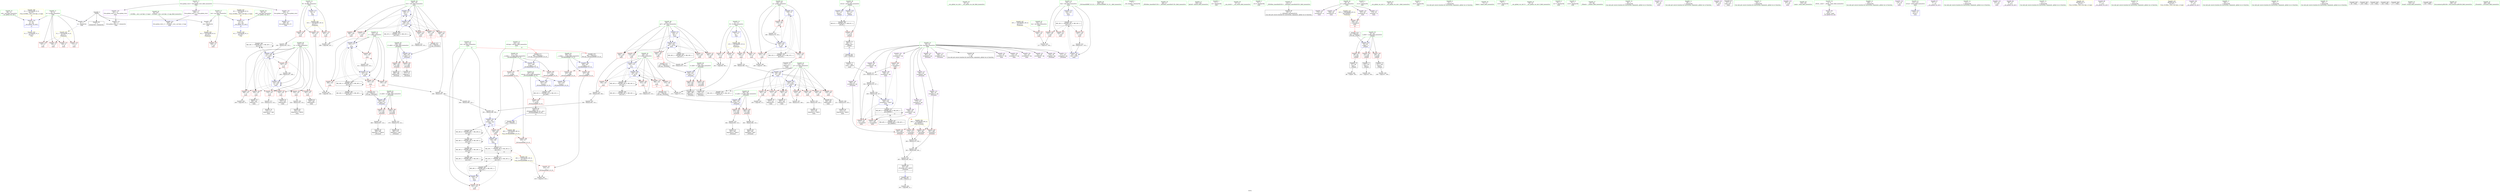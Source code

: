 digraph "SVFG" {
	label="SVFG";

	Node0x5586925c0cb0 [shape=record,color=grey,label="{NodeID: 0\nNullPtr}"];
	Node0x5586925c0cb0 -> Node0x5586925dae10[style=solid];
	Node0x5586925c0cb0 -> Node0x5586925dd4d0[style=solid];
	Node0x5586925c0cb0 -> Node0x5586925dd5d0[style=solid];
	Node0x5586925c0cb0 -> Node0x5586925ddad0[style=solid];
	Node0x5586925fd980 [shape=record,color=black,label="{NodeID: 360\nMR_26V_2 = PHI(MR_26V_3, MR_26V_1, )\npts\{133 \}\n}"];
	Node0x5586925fd980 -> Node0x5586925de3f0[style=dashed];
	Node0x5586925fd980 -> Node0x5586925fd980[style=dashed];
	Node0x5586925dc8a0 [shape=record,color=red,label="{NodeID: 194\n384\<--360\n\<--x2.addr\n_Z3sumiiii\n}"];
	Node0x5586925dc8a0 -> Node0x5586925ec700[style=solid];
	Node0x5586925d9a60 [shape=record,color=purple,label="{NodeID: 111\n377\<--26\narrayidx4\<--dp\n_Z3sumiiii\n}"];
	Node0x5586925d7c40 [shape=record,color=green,label="{NodeID: 28\n42\<--43\n__cxx_global_var_init\<--__cxx_global_var_init_field_insensitive\n}"];
	Node0x558692621840 [shape=record,color=black,label="{NodeID: 471\n406 = PHI(144, )\n1st arg _ZSt3maxIiERKT_S2_S2_ }"];
	Node0x558692621840 -> Node0x5586925e73e0[style=solid];
	Node0x5586925e3ff0 [shape=record,color=yellow,style=double,label="{NodeID: 388\n38V_1 = ENCHI(MR_38V_0)\npts\{145 \}\nFun[_ZSt3maxIiERKT_S2_S2_]}"];
	Node0x5586925e3ff0 -> Node0x5586925dd400[style=dashed];
	Node0x5586925ea600 [shape=record,color=grey,label="{NodeID: 305\n299 = Binary(297, 298, )\n}"];
	Node0x5586925ea600 -> Node0x5586925ece80[style=solid];
	Node0x5586925de0b0 [shape=record,color=blue,label="{NodeID: 222\n126\<--153\nttes\<--\nmain\n}"];
	Node0x5586925de0b0 -> Node0x5586925fca80[style=dashed];
	Node0x5586925dfaa0 [shape=record,color=red,label="{NodeID: 139\n267\<--24\n\<--M\nmain\n}"];
	Node0x5586925dfaa0 -> Node0x5586925ed300[style=solid];
	Node0x5586925da560 [shape=record,color=green,label="{NodeID: 56\n304\<--305\n_ZSt3maxIiERKT_S2_S2_\<--_ZSt3maxIiERKT_S2_S2__field_insensitive\n}"];
	Node0x5586925ed000 [shape=record,color=grey,label="{NodeID: 333\n296 = Binary(295, 153, )\n}"];
	Node0x5586925ed000 -> Node0x5586925ecd00[style=solid];
	Node0x5586925e1160 [shape=record,color=red,label="{NodeID: 167\n260\<--136\n\<--q47\nmain\n}"];
	Node0x5586925e1160 -> Node0x5586925edc00[style=solid];
	Node0x5586925dbd40 [shape=record,color=black,label="{NodeID: 84\n240\<--239\nidxprom38\<--\nmain\n}"];
	Node0x5586925c3260 [shape=record,color=green,label="{NodeID: 1\n7\<--1\n__dso_handle\<--dummyObj\nGlob }"];
	Node0x5586925fe690 [shape=record,color=black,label="{NodeID: 361\nMR_28V_2 = PHI(MR_28V_4, MR_28V_1, )\npts\{135 \}\n}"];
	Node0x5586925fe690 -> Node0x5586925e6610[style=dashed];
	Node0x5586925dc970 [shape=record,color=red,label="{NodeID: 195\n393\<--360\n\<--x2.addr\n_Z3sumiiii\n}"];
	Node0x5586925dc970 -> Node0x5586925ebb00[style=solid];
	Node0x5586925d9b30 [shape=record,color=purple,label="{NodeID: 112\n381\<--26\narrayidx6\<--dp\n_Z3sumiiii\n}"];
	Node0x5586925d9b30 -> Node0x5586925dccb0[style=solid];
	Node0x5586925d7d40 [shape=record,color=green,label="{NodeID: 29\n46\<--47\n_ZNSt8ios_base4InitC1Ev\<--_ZNSt8ios_base4InitC1Ev_field_insensitive\n}"];
	Node0x558692621980 [shape=record,color=black,label="{NodeID: 472\n352 = PHI(284, )\n0th arg _Z3sumiiii }"];
	Node0x558692621980 -> Node0x5586925e6fd0[style=solid];
	Node0x5586925ea780 [shape=record,color=grey,label="{NodeID: 306\n221 = Binary(220, 153, )\n}"];
	Node0x5586925ea780 -> Node0x5586925dba00[style=solid];
	Node0x5586925de180 [shape=record,color=blue,label="{NodeID: 223\n128\<--22\nq\<--\nmain\n}"];
	Node0x5586925de180 -> Node0x5586925e02c0[style=dashed];
	Node0x5586925de180 -> Node0x5586925e0390[style=dashed];
	Node0x5586925de180 -> Node0x5586925e0460[style=dashed];
	Node0x5586925de180 -> Node0x5586925de250[style=dashed];
	Node0x5586925de180 -> Node0x5586925fcf80[style=dashed];
	Node0x5586925dfb70 [shape=record,color=red,label="{NodeID: 140\n281\<--24\n\<--M\nmain\n}"];
	Node0x5586925dfb70 -> Node0x5586925ee200[style=solid];
	Node0x5586925da660 [shape=record,color=green,label="{NodeID: 57\n334\<--335\nfprintf\<--fprintf_field_insensitive\n}"];
	Node0x5586925ed180 [shape=record,color=grey,label="{NodeID: 334\n200 = cmp(199, 22, )\n}"];
	Node0x5586925e1230 [shape=record,color=red,label="{NodeID: 168\n270\<--136\n\<--q47\nmain\n}"];
	Node0x5586925e1230 -> Node0x5586925e6880[style=solid];
	Node0x5586925dbe10 [shape=record,color=black,label="{NodeID: 85\n243\<--242\nidxprom40\<--\nmain\n}"];
	Node0x5586925d5ce0 [shape=record,color=green,label="{NodeID: 2\n11\<--1\n.str\<--dummyObj\nGlob }"];
	Node0x5586925fe780 [shape=record,color=black,label="{NodeID: 362\nMR_30V_2 = PHI(MR_30V_4, MR_30V_1, )\npts\{137 \}\n}"];
	Node0x5586925fe780 -> Node0x5586925e66e0[style=dashed];
	Node0x5586925dca40 [shape=record,color=red,label="{NodeID: 196\n378\<--362\n\<--y2.addr\n_Z3sumiiii\n}"];
	Node0x5586925dca40 -> Node0x5586925ec400[style=solid];
	Node0x5586925d9c00 [shape=record,color=purple,label="{NodeID: 113\n387\<--26\narrayidx9\<--dp\n_Z3sumiiii\n}"];
	Node0x5586925d7e40 [shape=record,color=green,label="{NodeID: 30\n52\<--53\n__cxa_atexit\<--__cxa_atexit_field_insensitive\n}"];
	Node0x558692621ac0 [shape=record,color=black,label="{NodeID: 473\n353 = PHI(285, )\n1st arg _Z3sumiiii }"];
	Node0x558692621ac0 -> Node0x5586925e70a0[style=solid];
	Node0x5586925ea900 [shape=record,color=grey,label="{NodeID: 307\n254 = Binary(253, 249, )\n}"];
	Node0x5586925ea900 -> Node0x5586925de660[style=solid];
	Node0x5586925de250 [shape=record,color=blue,label="{NodeID: 224\n128\<--180\nq\<--inc\nmain\n}"];
	Node0x5586925de250 -> Node0x5586925e02c0[style=dashed];
	Node0x5586925de250 -> Node0x5586925e0390[style=dashed];
	Node0x5586925de250 -> Node0x5586925e0460[style=dashed];
	Node0x5586925de250 -> Node0x5586925de250[style=dashed];
	Node0x5586925de250 -> Node0x5586925fcf80[style=dashed];
	Node0x5586925dfc40 [shape=record,color=red,label="{NodeID: 141\n117\<--91\n\<--retval\n_Z3badc\n}"];
	Node0x5586925dfc40 -> Node0x5586925db450[style=solid];
	Node0x5586925da760 [shape=record,color=green,label="{NodeID: 58\n356\<--357\nx1.addr\<--x1.addr_field_insensitive\n_Z3sumiiii\n}"];
	Node0x5586925da760 -> Node0x5586925e2410[style=solid];
	Node0x5586925da760 -> Node0x5586925e24e0[style=solid];
	Node0x5586925da760 -> Node0x5586925e6fd0[style=solid];
	Node0x5586925ed300 [shape=record,color=grey,label="{NodeID: 335\n268 = cmp(266, 267, )\n}"];
	Node0x5586925e1300 [shape=record,color=red,label="{NodeID: 169\n284\<--136\n\<--q47\nmain\n|{<s0>11}}"];
	Node0x5586925e1300:s0 -> Node0x558692621980[style=solid,color=red];
	Node0x5586925dbee0 [shape=record,color=black,label="{NodeID: 86\n369\<--368\nidxprom\<--\n_Z3sumiiii\n}"];
	Node0x5586925d5da0 [shape=record,color=green,label="{NodeID: 3\n13\<--1\n.str.2\<--dummyObj\nGlob }"];
	Node0x5586925fec80 [shape=record,color=black,label="{NodeID: 363\nMR_32V_2 = PHI(MR_32V_3, MR_32V_1, )\npts\{139 \}\n}"];
	Node0x5586925fec80 -> Node0x5586925e67b0[style=dashed];
	Node0x5586925fec80 -> Node0x5586925fec80[style=dashed];
	Node0x5586925dcb10 [shape=record,color=red,label="{NodeID: 197\n397\<--362\n\<--y2.addr\n_Z3sumiiii\n}"];
	Node0x5586925dcb10 -> Node0x5586925ebe00[style=solid];
	Node0x5586925d9cd0 [shape=record,color=purple,label="{NodeID: 114\n390\<--26\narrayidx11\<--dp\n_Z3sumiiii\n}"];
	Node0x5586925d9cd0 -> Node0x5586925dcd80[style=solid];
	Node0x5586925d7f40 [shape=record,color=green,label="{NodeID: 31\n51\<--57\n_ZNSt8ios_base4InitD1Ev\<--_ZNSt8ios_base4InitD1Ev_field_insensitive\n}"];
	Node0x5586925d7f40 -> Node0x5586925db0e0[style=solid];
	Node0x558692621c00 [shape=record,color=black,label="{NodeID: 474\n354 = PHI(286, )\n2nd arg _Z3sumiiii }"];
	Node0x558692621c00 -> Node0x5586925e7170[style=solid];
	Node0x5586925eaa80 [shape=record,color=grey,label="{NodeID: 308\n326 = Binary(325, 153, )\n}"];
	Node0x5586925eaa80 -> Node0x5586925e6e30[style=solid];
	Node0x5586925de320 [shape=record,color=blue,label="{NodeID: 225\n130\<--189\nq7\<--sub\nmain\n}"];
	Node0x5586925de320 -> Node0x5586925e0530[style=dashed];
	Node0x5586925de320 -> Node0x5586925e0600[style=dashed];
	Node0x5586925de320 -> Node0x5586925e06d0[style=dashed];
	Node0x5586925de320 -> Node0x5586925e07a0[style=dashed];
	Node0x5586925de320 -> Node0x5586925e0870[style=dashed];
	Node0x5586925de320 -> Node0x5586925e0940[style=dashed];
	Node0x5586925de320 -> Node0x5586925e0a10[style=dashed];
	Node0x5586925de320 -> Node0x5586925de660[style=dashed];
	Node0x5586925de320 -> Node0x5586925fd480[style=dashed];
	Node0x5586925dfd10 [shape=record,color=red,label="{NodeID: 142\n96\<--93\n\<--x.addr\n_Z3badc\n}"];
	Node0x5586925dfd10 -> Node0x5586925db1e0[style=solid];
	Node0x5586925da830 [shape=record,color=green,label="{NodeID: 59\n358\<--359\ny1.addr\<--y1.addr_field_insensitive\n_Z3sumiiii\n}"];
	Node0x5586925da830 -> Node0x5586925dc700[style=solid];
	Node0x5586925da830 -> Node0x5586925dc7d0[style=solid];
	Node0x5586925da830 -> Node0x5586925e70a0[style=solid];
	Node0x55869260afc0 [shape=record,color=yellow,style=double,label="{NodeID: 419\n42V_1 = ENCHI(MR_42V_0)\npts\{300000 \}\nFun[main]}"];
	Node0x55869260afc0 -> Node0x5586925e2000[style=dashed];
	Node0x5586925ed480 [shape=record,color=grey,label="{NodeID: 336\n98 = cmp(97, 99, )\n}"];
	Node0x5586925e13d0 [shape=record,color=red,label="{NodeID: 170\n294\<--136\n\<--q47\nmain\n}"];
	Node0x5586925e13d0 -> Node0x5586925ec100[style=solid];
	Node0x5586925dbfb0 [shape=record,color=black,label="{NodeID: 87\n372\<--371\nidxprom1\<--\n_Z3sumiiii\n}"];
	Node0x5586925d5e60 [shape=record,color=green,label="{NodeID: 4\n17\<--1\n.str.4\<--dummyObj\nGlob }"];
	Node0x5586925ff180 [shape=record,color=black,label="{NodeID: 364\nMR_34V_2 = PHI(MR_34V_3, MR_34V_1, )\npts\{141 \}\n}"];
	Node0x5586925ff180 -> Node0x5586925ff180[style=dashed];
	Node0x5586925ff180 -> Node0x558692603c80[style=dashed];
	Node0x5586925dcbe0 [shape=record,color=red,label="{NodeID: 198\n374\<--373\n\<--arrayidx2\n_Z3sumiiii\n}"];
	Node0x5586925dcbe0 -> Node0x5586925ec580[style=solid];
	Node0x5586925d9da0 [shape=record,color=purple,label="{NodeID: 115\n396\<--26\narrayidx15\<--dp\n_Z3sumiiii\n}"];
	Node0x5586925d8040 [shape=record,color=green,label="{NodeID: 32\n64\<--65\n__cxx_global_var_init.1\<--__cxx_global_var_init.1_field_insensitive\n}"];
	Node0x558692621d40 [shape=record,color=black,label="{NodeID: 475\n355 = PHI(287, )\n3rd arg _Z3sumiiii }"];
	Node0x558692621d40 -> Node0x5586925e7240[style=solid];
	Node0x5586925eac00 [shape=record,color=grey,label="{NodeID: 309\n248 = Binary(247, 249, )\n}"];
	Node0x5586925eac00 -> Node0x5586925de590[style=solid];
	Node0x5586925de3f0 [shape=record,color=blue,label="{NodeID: 226\n132\<--196\nw\<--sub11\nmain\n}"];
	Node0x5586925de3f0 -> Node0x5586925e0ae0[style=dashed];
	Node0x5586925de3f0 -> Node0x5586925e0bb0[style=dashed];
	Node0x5586925de3f0 -> Node0x5586925e0c80[style=dashed];
	Node0x5586925de3f0 -> Node0x5586925e0d50[style=dashed];
	Node0x5586925de3f0 -> Node0x5586925e0e20[style=dashed];
	Node0x5586925de3f0 -> Node0x5586925e0ef0[style=dashed];
	Node0x5586925de3f0 -> Node0x5586925e0fc0[style=dashed];
	Node0x5586925de3f0 -> Node0x5586925de3f0[style=dashed];
	Node0x5586925de3f0 -> Node0x5586925de590[style=dashed];
	Node0x5586925de3f0 -> Node0x5586925fd980[style=dashed];
	Node0x5586925dfde0 [shape=record,color=red,label="{NodeID: 143\n101\<--93\n\<--x.addr\n_Z3badc\n}"];
	Node0x5586925dfde0 -> Node0x5586925db2b0[style=solid];
	Node0x5586925da900 [shape=record,color=green,label="{NodeID: 60\n360\<--361\nx2.addr\<--x2.addr_field_insensitive\n_Z3sumiiii\n}"];
	Node0x5586925da900 -> Node0x5586925dc8a0[style=solid];
	Node0x5586925da900 -> Node0x5586925dc970[style=solid];
	Node0x5586925da900 -> Node0x5586925e7170[style=solid];
	Node0x5586925ed600 [shape=record,color=grey,label="{NodeID: 337\n275 = cmp(273, 274, )\n}"];
	Node0x5586925e14a0 [shape=record,color=red,label="{NodeID: 171\n325\<--136\n\<--q47\nmain\n}"];
	Node0x5586925e14a0 -> Node0x5586925eaa80[style=solid];
	Node0x5586925dc080 [shape=record,color=black,label="{NodeID: 88\n376\<--375\nidxprom3\<--\n_Z3sumiiii\n}"];
	Node0x5586925d66d0 [shape=record,color=green,label="{NodeID: 5\n19\<--1\n.str.5\<--dummyObj\nGlob }"];
	Node0x5586925ff680 [shape=record,color=black,label="{NodeID: 365\nMR_36V_2 = PHI(MR_36V_3, MR_36V_1, )\npts\{143 \}\n}"];
	Node0x5586925ff680 -> Node0x5586925ff680[style=dashed];
	Node0x5586925ff680 -> Node0x558692604180[style=dashed];
	Node0x5586925dccb0 [shape=record,color=red,label="{NodeID: 199\n382\<--381\n\<--arrayidx6\n_Z3sumiiii\n}"];
	Node0x5586925dccb0 -> Node0x5586925ec580[style=solid];
	Node0x5586925de760 [shape=record,color=purple,label="{NodeID: 116\n400\<--26\narrayidx18\<--dp\n_Z3sumiiii\n}"];
	Node0x5586925de760 -> Node0x5586925dce50[style=solid];
	Node0x5586925d8140 [shape=record,color=green,label="{NodeID: 33\n69\<--70\ncall\<--call_field_insensitive\n__cxx_global_var_init.1\n}"];
	Node0x5586925d8140 -> Node0x5586925ddbd0[style=solid];
	Node0x558692621e80 [shape=record,color=black,label="{NodeID: 476\n90 = PHI(208, )\n0th arg _Z3badc }"];
	Node0x558692621e80 -> Node0x5586925ddd70[style=solid];
	Node0x5586925ead80 [shape=record,color=grey,label="{NodeID: 310\n228 = Binary(219, 227, )\n}"];
	Node0x5586925ead80 -> Node0x5586925eca00[style=solid];
	Node0x5586925de4c0 [shape=record,color=blue,label="{NodeID: 227\n244\<--238\narrayidx41\<--sub37\nmain\n}"];
	Node0x5586925de4c0 -> Node0x5586925e20d0[style=dashed];
	Node0x5586925de4c0 -> Node0x5586925e21a0[style=dashed];
	Node0x5586925de4c0 -> Node0x5586925e2270[style=dashed];
	Node0x5586925de4c0 -> Node0x5586925de4c0[style=dashed];
	Node0x5586925de4c0 -> Node0x558692601480[style=dashed];
	Node0x5586925dfeb0 [shape=record,color=red,label="{NodeID: 144\n106\<--93\n\<--x.addr\n_Z3badc\n}"];
	Node0x5586925dfeb0 -> Node0x5586925db380[style=solid];
	Node0x5586925da9d0 [shape=record,color=green,label="{NodeID: 61\n362\<--363\ny2.addr\<--y2.addr_field_insensitive\n_Z3sumiiii\n}"];
	Node0x5586925da9d0 -> Node0x5586925dca40[style=solid];
	Node0x5586925da9d0 -> Node0x5586925dcb10[style=solid];
	Node0x5586925da9d0 -> Node0x5586925e7240[style=solid];
	Node0x5586925ed780 [shape=record,color=grey,label="{NodeID: 338\n108 = cmp(107, 109, )\n}"];
	Node0x5586925e1570 [shape=record,color=red,label="{NodeID: 172\n266\<--138\n\<--w51\nmain\n}"];
	Node0x5586925e1570 -> Node0x5586925ed300[style=solid];
	Node0x5586925dc150 [shape=record,color=black,label="{NodeID: 89\n380\<--379\nidxprom5\<--add\n_Z3sumiiii\n}"];
	Node0x5586925d6760 [shape=record,color=green,label="{NodeID: 6\n22\<--1\n\<--dummyObj\nCan only get source location for instruction, argument, global var or function.}"];
	Node0x5586925ffb80 [shape=record,color=black,label="{NodeID: 366\nMR_38V_2 = PHI(MR_38V_3, MR_38V_1, )\npts\{145 \}\n}"];
	Node0x5586925ffb80 -> Node0x5586925ffb80[style=dashed];
	Node0x5586925ffb80 -> Node0x558692604680[style=dashed];
	Node0x5586925dcd80 [shape=record,color=red,label="{NodeID: 200\n391\<--390\n\<--arrayidx11\n_Z3sumiiii\n}"];
	Node0x5586925dcd80 -> Node0x5586925eb980[style=solid];
	Node0x5586925de830 [shape=record,color=purple,label="{NodeID: 117\n174\<--29\narrayidx\<--g\nmain\n}"];
	Node0x5586925d8210 [shape=record,color=green,label="{NodeID: 34\n71\<--72\nfopen\<--fopen_field_insensitive\n}"];
	Node0x558692609180 [shape=record,color=yellow,style=double,label="{NodeID: 394\n40V_1 = ENCHI(MR_40V_0)\npts\{280000 \}\nFun[_Z3sumiiii]}"];
	Node0x558692609180 -> Node0x5586925dcbe0[style=dashed];
	Node0x558692609180 -> Node0x5586925dccb0[style=dashed];
	Node0x558692609180 -> Node0x5586925dcd80[style=dashed];
	Node0x558692609180 -> Node0x5586925dce50[style=dashed];
	Node0x5586925eaf00 [shape=record,color=grey,label="{NodeID: 311\n321 = Binary(320, 153, )\n}"];
	Node0x5586925eaf00 -> Node0x5586925e6d60[style=solid];
	Node0x5586925de590 [shape=record,color=blue,label="{NodeID: 228\n132\<--248\nw\<--dec\nmain\n}"];
	Node0x5586925de590 -> Node0x5586925e0ae0[style=dashed];
	Node0x5586925de590 -> Node0x5586925e0bb0[style=dashed];
	Node0x5586925de590 -> Node0x5586925e0c80[style=dashed];
	Node0x5586925de590 -> Node0x5586925e0d50[style=dashed];
	Node0x5586925de590 -> Node0x5586925e0e20[style=dashed];
	Node0x5586925de590 -> Node0x5586925e0ef0[style=dashed];
	Node0x5586925de590 -> Node0x5586925e0fc0[style=dashed];
	Node0x5586925de590 -> Node0x5586925de3f0[style=dashed];
	Node0x5586925de590 -> Node0x5586925de590[style=dashed];
	Node0x5586925de590 -> Node0x5586925fd980[style=dashed];
	Node0x5586925dff80 [shape=record,color=red,label="{NodeID: 145\n156\<--124\n\<--tes\nmain\n}"];
	Node0x5586925dff80 -> Node0x5586925edf00[style=solid];
	Node0x5586925daaa0 [shape=record,color=green,label="{NodeID: 62\n407\<--408\nretval\<--retval_field_insensitive\n_ZSt3maxIiERKT_S2_S2_\n}"];
	Node0x5586925daaa0 -> Node0x5586925dcf20[style=solid];
	Node0x5586925daaa0 -> Node0x5586925e74b0[style=solid];
	Node0x5586925daaa0 -> Node0x5586925e7580[style=solid];
	Node0x5586925ed900 [shape=record,color=grey,label="{NodeID: 339\n103 = cmp(102, 104, )\n}"];
	Node0x5586925e1640 [shape=record,color=red,label="{NodeID: 173\n277\<--138\n\<--w51\nmain\n}"];
	Node0x5586925e1640 -> Node0x5586925e6950[style=solid];
	Node0x5586925dc220 [shape=record,color=black,label="{NodeID: 90\n386\<--385\nidxprom8\<--add7\n_Z3sumiiii\n}"];
	Node0x5586925d67f0 [shape=record,color=green,label="{NodeID: 7\n31\<--1\n.str.6\<--dummyObj\nGlob }"];
	Node0x558692600080 [shape=record,color=black,label="{NodeID: 367\nMR_40V_2 = PHI(MR_40V_3, MR_40V_1, )\npts\{280000 \}\n}"];
	Node0x558692600080 -> Node0x558692601480[style=dashed];
	Node0x5586925dce50 [shape=record,color=red,label="{NodeID: 201\n401\<--400\n\<--arrayidx18\n_Z3sumiiii\n}"];
	Node0x5586925dce50 -> Node0x5586925ebf80[style=solid];
	Node0x5586925de900 [shape=record,color=purple,label="{NodeID: 118\n175\<--29\narraydecay\<--g\nmain\n}"];
	Node0x5586925d8310 [shape=record,color=green,label="{NodeID: 35\n78\<--79\n__cxx_global_var_init.3\<--__cxx_global_var_init.3_field_insensitive\n}"];
	Node0x5586925eb080 [shape=record,color=grey,label="{NodeID: 312\n215 = Binary(214, 153, )\n}"];
	Node0x5586925eb080 -> Node0x5586925db930[style=solid];
	Node0x5586925de660 [shape=record,color=blue,label="{NodeID: 229\n130\<--254\nq7\<--dec45\nmain\n}"];
	Node0x5586925de660 -> Node0x5586925e0530[style=dashed];
	Node0x5586925de660 -> Node0x5586925e0600[style=dashed];
	Node0x5586925de660 -> Node0x5586925e06d0[style=dashed];
	Node0x5586925de660 -> Node0x5586925e07a0[style=dashed];
	Node0x5586925de660 -> Node0x5586925e0870[style=dashed];
	Node0x5586925de660 -> Node0x5586925e0940[style=dashed];
	Node0x5586925de660 -> Node0x5586925e0a10[style=dashed];
	Node0x5586925de660 -> Node0x5586925de660[style=dashed];
	Node0x5586925de660 -> Node0x5586925fd480[style=dashed];
	Node0x5586925e0050 [shape=record,color=red,label="{NodeID: 146\n155\<--126\n\<--ttes\nmain\n}"];
	Node0x5586925e0050 -> Node0x5586925edf00[style=solid];
	Node0x5586925dab70 [shape=record,color=green,label="{NodeID: 63\n409\<--410\n__a.addr\<--__a.addr_field_insensitive\n_ZSt3maxIiERKT_S2_S2_\n}"];
	Node0x5586925dab70 -> Node0x5586925dcff0[style=solid];
	Node0x5586925dab70 -> Node0x5586925dd0c0[style=solid];
	Node0x5586925dab70 -> Node0x5586925e7310[style=solid];
	Node0x5586925eda80 [shape=record,color=grey,label="{NodeID: 340\n169 = cmp(167, 168, )\n}"];
	Node0x5586925e1710 [shape=record,color=red,label="{NodeID: 174\n285\<--138\n\<--w51\nmain\n|{<s0>11}}"];
	Node0x5586925e1710:s0 -> Node0x558692621ac0[style=solid,color=red];
	Node0x5586925dc2f0 [shape=record,color=black,label="{NodeID: 91\n389\<--388\nidxprom10\<--\n_Z3sumiiii\n}"];
	Node0x5586925d6880 [shape=record,color=green,label="{NodeID: 8\n33\<--1\n.str.7\<--dummyObj\nGlob }"];
	Node0x558692600580 [shape=record,color=black,label="{NodeID: 368\nMR_6V_3 = PHI(MR_6V_4, MR_6V_2, )\npts\{92 \}\n}"];
	Node0x558692600580 -> Node0x5586925dfc40[style=dashed];
	Node0x5586925dcf20 [shape=record,color=red,label="{NodeID: 202\n427\<--407\n\<--retval\n_ZSt3maxIiERKT_S2_S2_\n}"];
	Node0x5586925dcf20 -> Node0x5586925dc630[style=solid];
	Node0x5586925de9d0 [shape=record,color=purple,label="{NodeID: 119\n204\<--29\narrayidx16\<--g\nmain\n}"];
	Node0x5586925d8410 [shape=record,color=green,label="{NodeID: 36\n83\<--84\ncall\<--call_field_insensitive\n__cxx_global_var_init.3\n}"];
	Node0x5586925d8410 -> Node0x5586925ddca0[style=solid];
	Node0x5586925eb200 [shape=record,color=grey,label="{NodeID: 313\n180 = Binary(179, 153, )\n}"];
	Node0x5586925eb200 -> Node0x5586925de250[style=solid];
	Node0x5586925e6610 [shape=record,color=blue,label="{NodeID: 230\n134\<--22\nret\<--\nmain\n}"];
	Node0x5586925e6610 -> Node0x5586925e1090[style=dashed];
	Node0x5586925e6610 -> Node0x5586925fe690[style=dashed];
	Node0x5586925e6610 -> Node0x558692603280[style=dashed];
	Node0x5586925e0120 [shape=record,color=red,label="{NodeID: 147\n330\<--126\n\<--ttes\nmain\n}"];
	Node0x5586925dac40 [shape=record,color=green,label="{NodeID: 64\n411\<--412\n__b.addr\<--__b.addr_field_insensitive\n_ZSt3maxIiERKT_S2_S2_\n}"];
	Node0x5586925dac40 -> Node0x5586925dd190[style=solid];
	Node0x5586925dac40 -> Node0x5586925dd260[style=solid];
	Node0x5586925dac40 -> Node0x5586925e73e0[style=solid];
	Node0x5586925edc00 [shape=record,color=grey,label="{NodeID: 341\n262 = cmp(260, 261, )\n}"];
	Node0x5586925e17e0 [shape=record,color=red,label="{NodeID: 175\n298\<--138\n\<--w51\nmain\n}"];
	Node0x5586925e17e0 -> Node0x5586925ea600[style=solid];
	Node0x5586925dc3c0 [shape=record,color=black,label="{NodeID: 92\n395\<--394\nidxprom14\<--add13\n_Z3sumiiii\n}"];
	Node0x5586925d6940 [shape=record,color=green,label="{NodeID: 9\n35\<--1\n.str.8\<--dummyObj\nGlob }"];
	Node0x5586925dcff0 [shape=record,color=red,label="{NodeID: 203\n415\<--409\n\<--__a.addr\n_ZSt3maxIiERKT_S2_S2_\n}"];
	Node0x5586925dcff0 -> Node0x5586925dd330[style=solid];
	Node0x5586925deaa0 [shape=record,color=purple,label="{NodeID: 120\n207\<--29\narrayidx18\<--g\nmain\n}"];
	Node0x5586925deaa0 -> Node0x5586925e2000[style=solid];
	Node0x5586925d84e0 [shape=record,color=green,label="{NodeID: 37\n87\<--88\n_Z3badc\<--_Z3badc_field_insensitive\n}"];
	Node0x5586926093c0 [shape=record,color=yellow,style=double,label="{NodeID: 397\n4V_1 = ENCHI(MR_4V_0)\npts\{16 \}\nFun[_GLOBAL__sub_I_oa12gb_2_0.cpp]|{<s0>16}}"];
	Node0x5586926093c0:s0 -> Node0x5586925ddca0[style=dashed,color=red];
	Node0x5586925eb380 [shape=record,color=grey,label="{NodeID: 314\n189 = Binary(188, 153, )\n}"];
	Node0x5586925eb380 -> Node0x5586925de320[style=solid];
	Node0x5586925e66e0 [shape=record,color=blue,label="{NodeID: 231\n136\<--22\nq47\<--\nmain\n}"];
	Node0x5586925e66e0 -> Node0x5586925e1160[style=dashed];
	Node0x5586925e66e0 -> Node0x5586925e1230[style=dashed];
	Node0x5586925e66e0 -> Node0x5586925e1300[style=dashed];
	Node0x5586925e66e0 -> Node0x5586925e13d0[style=dashed];
	Node0x5586925e66e0 -> Node0x5586925e14a0[style=dashed];
	Node0x5586925e66e0 -> Node0x5586925e6e30[style=dashed];
	Node0x5586925e66e0 -> Node0x5586925fe780[style=dashed];
	Node0x5586925e01f0 [shape=record,color=red,label="{NodeID: 148\n337\<--126\n\<--ttes\nmain\n}"];
	Node0x5586925e01f0 -> Node0x5586925eb500[style=solid];
	Node0x5586925dad10 [shape=record,color=green,label="{NodeID: 65\n39\<--433\n_GLOBAL__sub_I_oa12gb_2_0.cpp\<--_GLOBAL__sub_I_oa12gb_2_0.cpp_field_insensitive\n}"];
	Node0x5586925dad10 -> Node0x5586925dd9d0[style=solid];
	Node0x5586925edd80 [shape=record,color=grey,label="{NodeID: 342\n193 = cmp(192, 22, )\n}"];
	Node0x5586925e18b0 [shape=record,color=red,label="{NodeID: 176\n320\<--138\n\<--w51\nmain\n}"];
	Node0x5586925e18b0 -> Node0x5586925eaf00[style=solid];
	Node0x5586925dc490 [shape=record,color=black,label="{NodeID: 93\n399\<--398\nidxprom17\<--add16\n_Z3sumiiii\n}"];
	Node0x5586925d6a40 [shape=record,color=green,label="{NodeID: 10\n38\<--1\n\<--dummyObj\nCan only get source location for instruction, argument, global var or function.}"];
	Node0x5586925dd0c0 [shape=record,color=red,label="{NodeID: 204\n424\<--409\n\<--__a.addr\n_ZSt3maxIiERKT_S2_S2_\n}"];
	Node0x5586925dd0c0 -> Node0x5586925e7580[style=solid];
	Node0x5586925deb70 [shape=record,color=purple,label="{NodeID: 121\n148\<--31\n\<--.str.6\nmain\n}"];
	Node0x5586925d85e0 [shape=record,color=green,label="{NodeID: 38\n91\<--92\nretval\<--retval_field_insensitive\n_Z3badc\n}"];
	Node0x5586925d85e0 -> Node0x5586925dfc40[style=solid];
	Node0x5586925d85e0 -> Node0x5586925dde40[style=solid];
	Node0x5586925d85e0 -> Node0x5586925ddf10[style=solid];
	Node0x5586926094d0 [shape=record,color=yellow,style=double,label="{NodeID: 398\n2V_1 = ENCHI(MR_2V_0)\npts\{10 \}\nFun[_GLOBAL__sub_I_oa12gb_2_0.cpp]|{<s0>15}}"];
	Node0x5586926094d0:s0 -> Node0x5586925ddbd0[style=dashed,color=red];
	Node0x5586925eb500 [shape=record,color=grey,label="{NodeID: 315\n338 = Binary(337, 153, )\n}"];
	Node0x5586925eb500 -> Node0x5586925e6f00[style=solid];
	Node0x5586925e67b0 [shape=record,color=blue,label="{NodeID: 232\n138\<--22\nw51\<--\nmain\n}"];
	Node0x5586925e67b0 -> Node0x5586925e1570[style=dashed];
	Node0x5586925e67b0 -> Node0x5586925e1640[style=dashed];
	Node0x5586925e67b0 -> Node0x5586925e1710[style=dashed];
	Node0x5586925e67b0 -> Node0x5586925e17e0[style=dashed];
	Node0x5586925e67b0 -> Node0x5586925e18b0[style=dashed];
	Node0x5586925e67b0 -> Node0x5586925e67b0[style=dashed];
	Node0x5586925e67b0 -> Node0x5586925e6d60[style=dashed];
	Node0x5586925e67b0 -> Node0x5586925fec80[style=dashed];
	Node0x5586925e02c0 [shape=record,color=red,label="{NodeID: 149\n167\<--128\n\<--q\nmain\n}"];
	Node0x5586925e02c0 -> Node0x5586925eda80[style=solid];
	Node0x5586925dae10 [shape=record,color=black,label="{NodeID: 66\n2\<--3\ndummyVal\<--dummyVal\n}"];
	Node0x5586925edf00 [shape=record,color=grey,label="{NodeID: 343\n157 = cmp(155, 156, )\n}"];
	Node0x5586925e1980 [shape=record,color=red,label="{NodeID: 177\n273\<--140\n\<--e\nmain\n}"];
	Node0x5586925e1980 -> Node0x5586925ed600[style=solid];
	Node0x5586925dc560 [shape=record,color=black,label="{NodeID: 94\n351\<--402\n_Z3sumiiii_ret\<--add19\n_Z3sumiiii\n|{<s0>11}}"];
	Node0x5586925dc560:s0 -> Node0x5586926211e0[style=solid,color=blue];
	Node0x5586925d6b40 [shape=record,color=green,label="{NodeID: 11\n99\<--1\n\<--dummyObj\nCan only get source location for instruction, argument, global var or function.}"];
	Node0x558692601480 [shape=record,color=black,label="{NodeID: 371\nMR_40V_3 = PHI(MR_40V_4, MR_40V_2, )\npts\{280000 \}\n|{|<s6>11}}"];
	Node0x558692601480 -> Node0x5586925e20d0[style=dashed];
	Node0x558692601480 -> Node0x5586925e21a0[style=dashed];
	Node0x558692601480 -> Node0x5586925e2270[style=dashed];
	Node0x558692601480 -> Node0x5586925de4c0[style=dashed];
	Node0x558692601480 -> Node0x558692600080[style=dashed];
	Node0x558692601480 -> Node0x558692601480[style=dashed];
	Node0x558692601480:s6 -> Node0x558692609180[style=dashed,color=red];
	Node0x5586925dd190 [shape=record,color=red,label="{NodeID: 205\n417\<--411\n\<--__b.addr\n_ZSt3maxIiERKT_S2_S2_\n}"];
	Node0x5586925dd190 -> Node0x5586925dd400[style=solid];
	Node0x5586925dec40 [shape=record,color=purple,label="{NodeID: 122\n160\<--31\n\<--.str.6\nmain\n}"];
	Node0x5586925d86b0 [shape=record,color=green,label="{NodeID: 39\n93\<--94\nx.addr\<--x.addr_field_insensitive\n_Z3badc\n}"];
	Node0x5586925d86b0 -> Node0x5586925dfd10[style=solid];
	Node0x5586925d86b0 -> Node0x5586925dfde0[style=solid];
	Node0x5586925d86b0 -> Node0x5586925dfeb0[style=solid];
	Node0x5586925d86b0 -> Node0x5586925ddd70[style=solid];
	Node0x5586925eb680 [shape=record,color=grey,label="{NodeID: 316\n316 = Binary(315, 153, )\n}"];
	Node0x5586925eb680 -> Node0x5586925e6c90[style=solid];
	Node0x5586925e6880 [shape=record,color=blue,label="{NodeID: 233\n140\<--270\ne\<--\nmain\n}"];
	Node0x5586925e6880 -> Node0x5586925e1980[style=dashed];
	Node0x5586925e6880 -> Node0x5586925e1a50[style=dashed];
	Node0x5586925e6880 -> Node0x5586925e1b20[style=dashed];
	Node0x5586925e6880 -> Node0x5586925e1bf0[style=dashed];
	Node0x5586925e6880 -> Node0x5586925e6c90[style=dashed];
	Node0x5586925e6880 -> Node0x558692603c80[style=dashed];
	Node0x5586925e0390 [shape=record,color=red,label="{NodeID: 150\n172\<--128\n\<--q\nmain\n}"];
	Node0x5586925e0390 -> Node0x5586925db520[style=solid];
	Node0x5586925daf10 [shape=record,color=black,label="{NodeID: 67\n121\<--22\nmain_ret\<--\nmain\n}"];
	Node0x5586925ee080 [shape=record,color=grey,label="{NodeID: 344\n291 = cmp(288, 22, )\n}"];
	Node0x5586925e1a50 [shape=record,color=red,label="{NodeID: 178\n286\<--140\n\<--e\nmain\n|{<s0>11}}"];
	Node0x5586925e1a50:s0 -> Node0x558692621c00[style=solid,color=red];
	Node0x5586925dc630 [shape=record,color=black,label="{NodeID: 95\n404\<--427\n_ZSt3maxIiERKT_S2_S2__ret\<--\n_ZSt3maxIiERKT_S2_S2_\n|{<s0>12}}"];
	Node0x5586925dc630:s0 -> Node0x5586926213d0[style=solid,color=blue];
	Node0x5586925d6c40 [shape=record,color=green,label="{NodeID: 12\n104\<--1\n\<--dummyObj\nCan only get source location for instruction, argument, global var or function.}"];
	Node0x558692601980 [shape=record,color=black,label="{NodeID: 372\nMR_28V_7 = PHI(MR_28V_9, MR_28V_6, )\npts\{135 \}\n|{|<s4>12}}"];
	Node0x558692601980 -> Node0x5586925e2340[style=dashed];
	Node0x558692601980 -> Node0x5586925e6af0[style=dashed];
	Node0x558692601980 -> Node0x558692601980[style=dashed];
	Node0x558692601980 -> Node0x558692603280[style=dashed];
	Node0x558692601980:s4 -> Node0x5586925e3ee0[style=dashed,color=red];
	Node0x5586925dd260 [shape=record,color=red,label="{NodeID: 206\n421\<--411\n\<--__b.addr\n_ZSt3maxIiERKT_S2_S2_\n}"];
	Node0x5586925dd260 -> Node0x5586925e74b0[style=solid];
	Node0x5586925ded10 [shape=record,color=purple,label="{NodeID: 123\n163\<--31\n\<--.str.6\nmain\n}"];
	Node0x5586925d8780 [shape=record,color=green,label="{NodeID: 40\n119\<--120\nmain\<--main_field_insensitive\n}"];
	Node0x5586925eb800 [shape=record,color=grey,label="{NodeID: 317\n219 = Binary(210, 218, )\n}"];
	Node0x5586925eb800 -> Node0x5586925ead80[style=solid];
	Node0x5586925e6950 [shape=record,color=blue,label="{NodeID: 234\n142\<--277\nr\<--\nmain\n}"];
	Node0x5586925e6950 -> Node0x5586925e1cc0[style=dashed];
	Node0x5586925e6950 -> Node0x5586925e1d90[style=dashed];
	Node0x5586925e6950 -> Node0x5586925e1e60[style=dashed];
	Node0x5586925e6950 -> Node0x5586925e1f30[style=dashed];
	Node0x5586925e6950 -> Node0x5586925e6950[style=dashed];
	Node0x5586925e6950 -> Node0x5586925e6bc0[style=dashed];
	Node0x5586925e6950 -> Node0x558692604180[style=dashed];
	Node0x5586925e0460 [shape=record,color=red,label="{NodeID: 151\n179\<--128\n\<--q\nmain\n}"];
	Node0x5586925e0460 -> Node0x5586925eb200[style=solid];
	Node0x5586925dafe0 [shape=record,color=black,label="{NodeID: 68\n27\<--26\n\<--dp\nCan only get source location for instruction, argument, global var or function.}"];
	Node0x5586925ee200 [shape=record,color=grey,label="{NodeID: 345\n282 = cmp(280, 281, )\n}"];
	Node0x5586925e1b20 [shape=record,color=red,label="{NodeID: 179\n293\<--140\n\<--e\nmain\n}"];
	Node0x5586925e1b20 -> Node0x5586925ec100[style=solid];
	Node0x5586925d8e30 [shape=record,color=purple,label="{NodeID: 96\n48\<--4\n\<--_ZStL8__ioinit\n__cxx_global_var_init\n}"];
	Node0x5586925d6d40 [shape=record,color=green,label="{NodeID: 13\n109\<--1\n\<--dummyObj\nCan only get source location for instruction, argument, global var or function.}"];
	Node0x5586925dd330 [shape=record,color=red,label="{NodeID: 207\n416\<--415\n\<--\n_ZSt3maxIiERKT_S2_S2_\n}"];
	Node0x5586925dd330 -> Node0x5586925ee380[style=solid];
	Node0x5586925dede0 [shape=record,color=purple,label="{NodeID: 124\n176\<--33\n\<--.str.7\nmain\n}"];
	Node0x5586925d8880 [shape=record,color=green,label="{NodeID: 41\n122\<--123\nretval\<--retval_field_insensitive\nmain\n}"];
	Node0x5586925d8880 -> Node0x5586925ddfe0[style=solid];
	Node0x5586925eb980 [shape=record,color=grey,label="{NodeID: 318\n392 = Binary(383, 391, )\n}"];
	Node0x5586925eb980 -> Node0x5586925ebf80[style=solid];
	Node0x5586925e6a20 [shape=record,color=blue,label="{NodeID: 235\n144\<--301\nref.tmp\<--mul\nmain\n|{|<s2>12}}"];
	Node0x5586925e6a20 -> Node0x5586925e2340[style=dashed];
	Node0x5586925e6a20 -> Node0x5586925fc580[style=dashed];
	Node0x5586925e6a20:s2 -> Node0x5586925e3ff0[style=dashed,color=red];
	Node0x5586925e0530 [shape=record,color=red,label="{NodeID: 152\n192\<--130\n\<--q7\nmain\n}"];
	Node0x5586925e0530 -> Node0x5586925edd80[style=solid];
	Node0x5586925db0e0 [shape=record,color=black,label="{NodeID: 69\n50\<--51\n\<--_ZNSt8ios_base4InitD1Ev\nCan only get source location for instruction, argument, global var or function.}"];
	Node0x5586925ee380 [shape=record,color=grey,label="{NodeID: 346\n419 = cmp(416, 418, )\n}"];
	Node0x5586925e1bf0 [shape=record,color=red,label="{NodeID: 180\n315\<--140\n\<--e\nmain\n}"];
	Node0x5586925e1bf0 -> Node0x5586925eb680[style=solid];
	Node0x5586925d8f00 [shape=record,color=purple,label="{NodeID: 97\n67\<--11\n\<--.str\n__cxx_global_var_init.1\n}"];
	Node0x5586925d6e40 [shape=record,color=green,label="{NodeID: 14\n112\<--1\n\<--dummyObj\nCan only get source location for instruction, argument, global var or function.}"];
	Node0x5586925dd400 [shape=record,color=red,label="{NodeID: 208\n418\<--417\n\<--\n_ZSt3maxIiERKT_S2_S2_\n}"];
	Node0x5586925dd400 -> Node0x5586925ee380[style=solid];
	Node0x5586925deeb0 [shape=record,color=purple,label="{NodeID: 125\n332\<--35\n\<--.str.8\nmain\n}"];
	Node0x5586925d8950 [shape=record,color=green,label="{NodeID: 42\n124\<--125\ntes\<--tes_field_insensitive\nmain\n}"];
	Node0x5586925d8950 -> Node0x5586925dff80[style=solid];
	Node0x5586926098b0 [shape=record,color=yellow,style=double,label="{NodeID: 402\n2V_1 = ENCHI(MR_2V_0)\npts\{10 \}\nFun[main]}"];
	Node0x5586926098b0 -> Node0x5586925df280[style=dashed];
	Node0x5586926098b0 -> Node0x5586925df350[style=dashed];
	Node0x5586926098b0 -> Node0x5586925df420[style=dashed];
	Node0x5586926098b0 -> Node0x5586925df4f0[style=dashed];
	Node0x5586925ebb00 [shape=record,color=grey,label="{NodeID: 319\n394 = Binary(393, 153, )\n}"];
	Node0x5586925ebb00 -> Node0x5586925dc3c0[style=solid];
	Node0x5586925e6af0 [shape=record,color=blue,label="{NodeID: 236\n134\<--306\nret\<--\nmain\n}"];
	Node0x5586925e6af0 -> Node0x558692601980[style=dashed];
	Node0x5586925e0600 [shape=record,color=red,label="{NodeID: 153\n202\<--130\n\<--q7\nmain\n}"];
	Node0x5586925e0600 -> Node0x5586925db5f0[style=solid];
	Node0x5586925db1e0 [shape=record,color=black,label="{NodeID: 70\n97\<--96\nconv\<--\n_Z3badc\n}"];
	Node0x5586925db1e0 -> Node0x5586925ed480[style=solid];
	Node0x5586925e1cc0 [shape=record,color=red,label="{NodeID: 181\n280\<--142\n\<--r\nmain\n}"];
	Node0x5586925e1cc0 -> Node0x5586925ee200[style=solid];
	Node0x5586925d8fd0 [shape=record,color=purple,label="{NodeID: 98\n68\<--13\n\<--.str.2\n__cxx_global_var_init.1\n}"];
	Node0x5586925d6f40 [shape=record,color=green,label="{NodeID: 15\n115\<--1\n\<--dummyObj\nCan only get source location for instruction, argument, global var or function.}"];
	Node0x5586925dd4d0 [shape=record,color=blue, style = dotted,label="{NodeID: 209\n8\<--3\nin\<--dummyVal\nGlob }"];
	Node0x5586925dd4d0 -> Node0x5586926098b0[style=dashed];
	Node0x5586925def80 [shape=record,color=purple,label="{NodeID: 126\n439\<--37\nllvm.global_ctors_0\<--llvm.global_ctors\nGlob }"];
	Node0x5586925def80 -> Node0x5586925dd8d0[style=solid];
	Node0x5586925d8a20 [shape=record,color=green,label="{NodeID: 43\n126\<--127\nttes\<--ttes_field_insensitive\nmain\n}"];
	Node0x5586925d8a20 -> Node0x5586925e0050[style=solid];
	Node0x5586925d8a20 -> Node0x5586925e0120[style=solid];
	Node0x5586925d8a20 -> Node0x5586925e01f0[style=solid];
	Node0x5586925d8a20 -> Node0x5586925de0b0[style=solid];
	Node0x5586925d8a20 -> Node0x5586925e6f00[style=solid];
	Node0x5586926099c0 [shape=record,color=yellow,style=double,label="{NodeID: 403\n4V_1 = ENCHI(MR_4V_0)\npts\{16 \}\nFun[main]}"];
	Node0x5586926099c0 -> Node0x5586925df5c0[style=dashed];
	Node0x5586925ebc80 [shape=record,color=grey,label="{NodeID: 320\n230 = Binary(229, 153, )\n}"];
	Node0x5586925ebc80 -> Node0x5586925dbba0[style=solid];
	Node0x5586925e6bc0 [shape=record,color=blue,label="{NodeID: 237\n142\<--311\nr\<--inc69\nmain\n}"];
	Node0x5586925e6bc0 -> Node0x5586925e1cc0[style=dashed];
	Node0x5586925e6bc0 -> Node0x5586925e1d90[style=dashed];
	Node0x5586925e6bc0 -> Node0x5586925e1e60[style=dashed];
	Node0x5586925e6bc0 -> Node0x5586925e1f30[style=dashed];
	Node0x5586925e6bc0 -> Node0x5586925e6950[style=dashed];
	Node0x5586925e6bc0 -> Node0x5586925e6bc0[style=dashed];
	Node0x5586925e6bc0 -> Node0x558692604180[style=dashed];
	Node0x5586925e06d0 [shape=record,color=red,label="{NodeID: 154\n211\<--130\n\<--q7\nmain\n}"];
	Node0x5586925e06d0 -> Node0x5586925db860[style=solid];
	Node0x5586925db2b0 [shape=record,color=black,label="{NodeID: 71\n102\<--101\nconv1\<--\n_Z3badc\n}"];
	Node0x5586925db2b0 -> Node0x5586925ed900[style=solid];
	Node0x55869260c4e0 [shape=record,color=yellow,style=double,label="{NodeID: 431\nRETMU(2V_2)\npts\{10 \}\nFun[_GLOBAL__sub_I_oa12gb_2_0.cpp]}"];
	Node0x5586925e1d90 [shape=record,color=red,label="{NodeID: 182\n287\<--142\n\<--r\nmain\n|{<s0>11}}"];
	Node0x5586925e1d90:s0 -> Node0x558692621d40[style=solid,color=red];
	Node0x5586925d90a0 [shape=record,color=purple,label="{NodeID: 99\n81\<--17\n\<--.str.4\n__cxx_global_var_init.3\n}"];
	Node0x5586925d7040 [shape=record,color=green,label="{NodeID: 16\n153\<--1\n\<--dummyObj\nCan only get source location for instruction, argument, global var or function.}"];
	Node0x55869260e020 [shape=record,color=yellow,style=double,label="{NodeID: 459\n2V_2 = CSCHI(MR_2V_1)\npts\{10 \}\nCS[]}"];
	Node0x5586925dd5d0 [shape=record,color=blue, style = dotted,label="{NodeID: 210\n15\<--3\nout\<--dummyVal\nGlob }"];
	Node0x5586925dd5d0 -> Node0x5586926099c0[style=dashed];
	Node0x5586925df080 [shape=record,color=purple,label="{NodeID: 127\n440\<--37\nllvm.global_ctors_1\<--llvm.global_ctors\nGlob }"];
	Node0x5586925df080 -> Node0x5586925dd9d0[style=solid];
	Node0x5586925d8af0 [shape=record,color=green,label="{NodeID: 44\n128\<--129\nq\<--q_field_insensitive\nmain\n}"];
	Node0x5586925d8af0 -> Node0x5586925e02c0[style=solid];
	Node0x5586925d8af0 -> Node0x5586925e0390[style=solid];
	Node0x5586925d8af0 -> Node0x5586925e0460[style=solid];
	Node0x5586925d8af0 -> Node0x5586925de180[style=solid];
	Node0x5586925d8af0 -> Node0x5586925de250[style=solid];
	Node0x558692609aa0 [shape=record,color=yellow,style=double,label="{NodeID: 404\n12V_1 = ENCHI(MR_12V_0)\npts\{23 \}\nFun[main]}"];
	Node0x558692609aa0 -> Node0x5586925df690[style=dashed];
	Node0x558692609aa0 -> Node0x5586925df760[style=dashed];
	Node0x558692609aa0 -> Node0x5586925df830[style=dashed];
	Node0x558692609aa0 -> Node0x5586925df900[style=dashed];
	Node0x5586925ebe00 [shape=record,color=grey,label="{NodeID: 321\n398 = Binary(397, 153, )\n}"];
	Node0x5586925ebe00 -> Node0x5586925dc490[style=solid];
	Node0x5586925e6c90 [shape=record,color=blue,label="{NodeID: 238\n140\<--316\ne\<--inc72\nmain\n}"];
	Node0x5586925e6c90 -> Node0x5586925e1980[style=dashed];
	Node0x5586925e6c90 -> Node0x5586925e1a50[style=dashed];
	Node0x5586925e6c90 -> Node0x5586925e1b20[style=dashed];
	Node0x5586925e6c90 -> Node0x5586925e1bf0[style=dashed];
	Node0x5586925e6c90 -> Node0x5586925e6c90[style=dashed];
	Node0x5586925e6c90 -> Node0x558692603c80[style=dashed];
	Node0x5586925e07a0 [shape=record,color=red,label="{NodeID: 155\n220\<--130\n\<--q7\nmain\n}"];
	Node0x5586925e07a0 -> Node0x5586925ea780[style=solid];
	Node0x5586925db380 [shape=record,color=black,label="{NodeID: 72\n107\<--106\nconv4\<--\n_Z3badc\n}"];
	Node0x5586925db380 -> Node0x5586925ed780[style=solid];
	Node0x55869260c5f0 [shape=record,color=yellow,style=double,label="{NodeID: 432\nRETMU(4V_2)\npts\{16 \}\nFun[_GLOBAL__sub_I_oa12gb_2_0.cpp]}"];
	Node0x5586925e1e60 [shape=record,color=red,label="{NodeID: 183\n297\<--142\n\<--r\nmain\n}"];
	Node0x5586925e1e60 -> Node0x5586925ea600[style=solid];
	Node0x5586925d9170 [shape=record,color=purple,label="{NodeID: 100\n82\<--19\n\<--.str.5\n__cxx_global_var_init.3\n}"];
	Node0x5586925d7140 [shape=record,color=green,label="{NodeID: 17\n184\<--1\n\<--dummyObj\nCan only get source location for instruction, argument, global var or function.}"];
	Node0x55869260e180 [shape=record,color=yellow,style=double,label="{NodeID: 460\n4V_2 = CSCHI(MR_4V_1)\npts\{16 \}\nCS[]}"];
	Node0x558692603280 [shape=record,color=black,label="{NodeID: 377\nMR_28V_5 = PHI(MR_28V_6, MR_28V_4, )\npts\{135 \}\n}"];
	Node0x558692603280 -> Node0x5586925e1090[style=dashed];
	Node0x558692603280 -> Node0x5586925fe690[style=dashed];
	Node0x558692603280 -> Node0x558692601980[style=dashed];
	Node0x558692603280 -> Node0x558692603280[style=dashed];
	Node0x5586925dd6d0 [shape=record,color=blue,label="{NodeID: 211\n21\<--22\nN\<--\nGlob }"];
	Node0x5586925dd6d0 -> Node0x558692609aa0[style=dashed];
	Node0x5586925df180 [shape=record,color=purple,label="{NodeID: 128\n441\<--37\nllvm.global_ctors_2\<--llvm.global_ctors\nGlob }"];
	Node0x5586925df180 -> Node0x5586925ddad0[style=solid];
	Node0x5586925d8bc0 [shape=record,color=green,label="{NodeID: 45\n130\<--131\nq7\<--q7_field_insensitive\nmain\n}"];
	Node0x5586925d8bc0 -> Node0x5586925e0530[style=solid];
	Node0x5586925d8bc0 -> Node0x5586925e0600[style=solid];
	Node0x5586925d8bc0 -> Node0x5586925e06d0[style=solid];
	Node0x5586925d8bc0 -> Node0x5586925e07a0[style=solid];
	Node0x5586925d8bc0 -> Node0x5586925e0870[style=solid];
	Node0x5586925d8bc0 -> Node0x5586925e0940[style=solid];
	Node0x5586925d8bc0 -> Node0x5586925e0a10[style=solid];
	Node0x5586925d8bc0 -> Node0x5586925de320[style=solid];
	Node0x5586925d8bc0 -> Node0x5586925de660[style=solid];
	Node0x558692609b80 [shape=record,color=yellow,style=double,label="{NodeID: 405\n14V_1 = ENCHI(MR_14V_0)\npts\{25 \}\nFun[main]}"];
	Node0x558692609b80 -> Node0x5586925df9d0[style=dashed];
	Node0x558692609b80 -> Node0x5586925dfaa0[style=dashed];
	Node0x558692609b80 -> Node0x5586925dfb70[style=dashed];
	Node0x5586925ebf80 [shape=record,color=grey,label="{NodeID: 322\n402 = Binary(392, 401, )\n}"];
	Node0x5586925ebf80 -> Node0x5586925dc560[style=solid];
	Node0x5586925e6d60 [shape=record,color=blue,label="{NodeID: 239\n138\<--321\nw51\<--inc75\nmain\n}"];
	Node0x5586925e6d60 -> Node0x5586925e1570[style=dashed];
	Node0x5586925e6d60 -> Node0x5586925e1640[style=dashed];
	Node0x5586925e6d60 -> Node0x5586925e1710[style=dashed];
	Node0x5586925e6d60 -> Node0x5586925e17e0[style=dashed];
	Node0x5586925e6d60 -> Node0x5586925e18b0[style=dashed];
	Node0x5586925e6d60 -> Node0x5586925e67b0[style=dashed];
	Node0x5586925e6d60 -> Node0x5586925e6d60[style=dashed];
	Node0x5586925e6d60 -> Node0x5586925fec80[style=dashed];
	Node0x5586925e0870 [shape=record,color=red,label="{NodeID: 156\n229\<--130\n\<--q7\nmain\n}"];
	Node0x5586925e0870 -> Node0x5586925ebc80[style=solid];
	Node0x5586925db450 [shape=record,color=black,label="{NodeID: 73\n89\<--117\n_Z3badc_ret\<--\n_Z3badc\n|{<s0>10}}"];
	Node0x5586925db450:s0 -> Node0x558692620be0[style=solid,color=blue];
	Node0x5586925e1f30 [shape=record,color=red,label="{NodeID: 184\n310\<--142\n\<--r\nmain\n}"];
	Node0x5586925e1f30 -> Node0x5586925ec880[style=solid];
	Node0x5586925d9240 [shape=record,color=purple,label="{NodeID: 101\n213\<--26\narrayidx21\<--dp\nmain\n}"];
	Node0x5586925d7240 [shape=record,color=green,label="{NodeID: 18\n185\<--1\n\<--dummyObj\nCan only get source location for instruction, argument, global var or function.}"];
	Node0x558692620be0 [shape=record,color=black,label="{NodeID: 461\n209 = PHI(89, )\n}"];
	Node0x558692620be0 -> Node0x5586925db790[style=solid];
	Node0x5586925dd7d0 [shape=record,color=blue,label="{NodeID: 212\n24\<--22\nM\<--\nGlob }"];
	Node0x5586925dd7d0 -> Node0x558692609b80[style=dashed];
	Node0x5586925df280 [shape=record,color=red,label="{NodeID: 129\n147\<--8\n\<--in\nmain\n}"];
	Node0x5586925d8c90 [shape=record,color=green,label="{NodeID: 46\n132\<--133\nw\<--w_field_insensitive\nmain\n}"];
	Node0x5586925d8c90 -> Node0x5586925e0ae0[style=solid];
	Node0x5586925d8c90 -> Node0x5586925e0bb0[style=solid];
	Node0x5586925d8c90 -> Node0x5586925e0c80[style=solid];
	Node0x5586925d8c90 -> Node0x5586925e0d50[style=solid];
	Node0x5586925d8c90 -> Node0x5586925e0e20[style=solid];
	Node0x5586925d8c90 -> Node0x5586925e0ef0[style=solid];
	Node0x5586925d8c90 -> Node0x5586925e0fc0[style=solid];
	Node0x5586925d8c90 -> Node0x5586925de3f0[style=solid];
	Node0x5586925d8c90 -> Node0x5586925de590[style=solid];
	Node0x5586925ec100 [shape=record,color=grey,label="{NodeID: 323\n295 = Binary(293, 294, )\n}"];
	Node0x5586925ec100 -> Node0x5586925ed000[style=solid];
	Node0x5586925e6e30 [shape=record,color=blue,label="{NodeID: 240\n136\<--326\nq47\<--inc78\nmain\n}"];
	Node0x5586925e6e30 -> Node0x5586925e1160[style=dashed];
	Node0x5586925e6e30 -> Node0x5586925e1230[style=dashed];
	Node0x5586925e6e30 -> Node0x5586925e1300[style=dashed];
	Node0x5586925e6e30 -> Node0x5586925e13d0[style=dashed];
	Node0x5586925e6e30 -> Node0x5586925e14a0[style=dashed];
	Node0x5586925e6e30 -> Node0x5586925e6e30[style=dashed];
	Node0x5586925e6e30 -> Node0x5586925fe780[style=dashed];
	Node0x5586925e0940 [shape=record,color=red,label="{NodeID: 157\n239\<--130\n\<--q7\nmain\n}"];
	Node0x5586925e0940 -> Node0x5586925dbd40[style=solid];
	Node0x5586925db520 [shape=record,color=black,label="{NodeID: 74\n173\<--172\nidxprom\<--\nmain\n}"];
	Node0x5586925e2000 [shape=record,color=red,label="{NodeID: 185\n208\<--207\n\<--arrayidx18\nmain\n|{<s0>10}}"];
	Node0x5586925e2000:s0 -> Node0x558692621e80[style=solid,color=red];
	Node0x5586925d9310 [shape=record,color=purple,label="{NodeID: 102\n217\<--26\narrayidx23\<--dp\nmain\n}"];
	Node0x5586925d9310 -> Node0x5586925e20d0[style=solid];
	Node0x5586925d7340 [shape=record,color=green,label="{NodeID: 19\n249\<--1\n\<--dummyObj\nCan only get source location for instruction, argument, global var or function.}"];
	Node0x558692620dd0 [shape=record,color=black,label="{NodeID: 462\n49 = PHI()\n}"];
	Node0x558692603c80 [shape=record,color=black,label="{NodeID: 379\nMR_34V_4 = PHI(MR_34V_6, MR_34V_3, )\npts\{141 \}\n}"];
	Node0x558692603c80 -> Node0x5586925e6880[style=dashed];
	Node0x558692603c80 -> Node0x5586925ff180[style=dashed];
	Node0x558692603c80 -> Node0x558692603c80[style=dashed];
	Node0x5586925dd8d0 [shape=record,color=blue,label="{NodeID: 213\n439\<--38\nllvm.global_ctors_0\<--\nGlob }"];
	Node0x5586925df350 [shape=record,color=red,label="{NodeID: 130\n159\<--8\n\<--in\nmain\n}"];
	Node0x5586925d8d60 [shape=record,color=green,label="{NodeID: 47\n134\<--135\nret\<--ret_field_insensitive\nmain\n|{|<s3>12}}"];
	Node0x5586925d8d60 -> Node0x5586925e1090[style=solid];
	Node0x5586925d8d60 -> Node0x5586925e6610[style=solid];
	Node0x5586925d8d60 -> Node0x5586925e6af0[style=solid];
	Node0x5586925d8d60:s3 -> Node0x558692621710[style=solid,color=red];
	Node0x558692609d40 [shape=record,color=yellow,style=double,label="{NodeID: 407\n18V_1 = ENCHI(MR_18V_0)\npts\{125 \}\nFun[main]}"];
	Node0x558692609d40 -> Node0x5586925dff80[style=dashed];
	Node0x5586925ec280 [shape=record,color=grey,label="{NodeID: 324\n196 = Binary(195, 153, )\n}"];
	Node0x5586925ec280 -> Node0x5586925de3f0[style=solid];
	Node0x5586925e6f00 [shape=record,color=blue,label="{NodeID: 241\n126\<--338\nttes\<--inc82\nmain\n}"];
	Node0x5586925e6f00 -> Node0x5586925fca80[style=dashed];
	Node0x5586925e0a10 [shape=record,color=red,label="{NodeID: 158\n253\<--130\n\<--q7\nmain\n}"];
	Node0x5586925e0a10 -> Node0x5586925ea900[style=solid];
	Node0x5586925db5f0 [shape=record,color=black,label="{NodeID: 75\n203\<--202\nidxprom15\<--\nmain\n}"];
	Node0x5586925e20d0 [shape=record,color=red,label="{NodeID: 186\n218\<--217\n\<--arrayidx23\nmain\n}"];
	Node0x5586925e20d0 -> Node0x5586925eb800[style=solid];
	Node0x5586925d93e0 [shape=record,color=purple,label="{NodeID: 103\n223\<--26\narrayidx27\<--dp\nmain\n}"];
	Node0x5586925d7440 [shape=record,color=green,label="{NodeID: 20\n4\<--6\n_ZStL8__ioinit\<--_ZStL8__ioinit_field_insensitive\nGlob }"];
	Node0x5586925d7440 -> Node0x5586925d8e30[style=solid];
	Node0x558692620ea0 [shape=record,color=black,label="{NodeID: 463\n149 = PHI()\n}"];
	Node0x558692604180 [shape=record,color=black,label="{NodeID: 380\nMR_36V_4 = PHI(MR_36V_5, MR_36V_3, )\npts\{143 \}\n}"];
	Node0x558692604180 -> Node0x5586925e6950[style=dashed];
	Node0x558692604180 -> Node0x5586925ff680[style=dashed];
	Node0x558692604180 -> Node0x558692604180[style=dashed];
	Node0x5586925dd9d0 [shape=record,color=blue,label="{NodeID: 214\n440\<--39\nllvm.global_ctors_1\<--_GLOBAL__sub_I_oa12gb_2_0.cpp\nGlob }"];
	Node0x5586925df420 [shape=record,color=red,label="{NodeID: 131\n162\<--8\n\<--in\nmain\n}"];
	Node0x5586925d9e50 [shape=record,color=green,label="{NodeID: 48\n136\<--137\nq47\<--q47_field_insensitive\nmain\n}"];
	Node0x5586925d9e50 -> Node0x5586925e1160[style=solid];
	Node0x5586925d9e50 -> Node0x5586925e1230[style=solid];
	Node0x5586925d9e50 -> Node0x5586925e1300[style=solid];
	Node0x5586925d9e50 -> Node0x5586925e13d0[style=solid];
	Node0x5586925d9e50 -> Node0x5586925e14a0[style=solid];
	Node0x5586925d9e50 -> Node0x5586925e66e0[style=solid];
	Node0x5586925d9e50 -> Node0x5586925e6e30[style=solid];
	Node0x5586925ec400 [shape=record,color=grey,label="{NodeID: 325\n379 = Binary(378, 153, )\n}"];
	Node0x5586925ec400 -> Node0x5586925dc150[style=solid];
	Node0x5586925e6fd0 [shape=record,color=blue,label="{NodeID: 242\n356\<--352\nx1.addr\<--x1\n_Z3sumiiii\n}"];
	Node0x5586925e6fd0 -> Node0x5586925e2410[style=dashed];
	Node0x5586925e6fd0 -> Node0x5586925e24e0[style=dashed];
	Node0x5586925e0ae0 [shape=record,color=red,label="{NodeID: 159\n199\<--132\n\<--w\nmain\n}"];
	Node0x5586925e0ae0 -> Node0x5586925ed180[style=solid];
	Node0x5586925db6c0 [shape=record,color=black,label="{NodeID: 76\n206\<--205\nidxprom17\<--\nmain\n}"];
	Node0x5586925e21a0 [shape=record,color=red,label="{NodeID: 187\n227\<--226\n\<--arrayidx29\nmain\n}"];
	Node0x5586925e21a0 -> Node0x5586925ead80[style=solid];
	Node0x5586925d94b0 [shape=record,color=purple,label="{NodeID: 104\n226\<--26\narrayidx29\<--dp\nmain\n}"];
	Node0x5586925d94b0 -> Node0x5586925e21a0[style=solid];
	Node0x5586925d7540 [shape=record,color=green,label="{NodeID: 21\n8\<--10\nin\<--in_field_insensitive\nGlob }"];
	Node0x5586925d7540 -> Node0x5586925df280[style=solid];
	Node0x5586925d7540 -> Node0x5586925df350[style=solid];
	Node0x5586925d7540 -> Node0x5586925df420[style=solid];
	Node0x5586925d7540 -> Node0x5586925df4f0[style=solid];
	Node0x5586925d7540 -> Node0x5586925dd4d0[style=solid];
	Node0x5586925d7540 -> Node0x5586925ddbd0[style=solid];
	Node0x558692620f70 [shape=record,color=black,label="{NodeID: 464\n161 = PHI()\n}"];
	Node0x558692604680 [shape=record,color=black,label="{NodeID: 381\nMR_38V_4 = PHI(MR_38V_5, MR_38V_3, )\npts\{145 \}\n}"];
	Node0x558692604680 -> Node0x5586925ffb80[style=dashed];
	Node0x558692604680 -> Node0x558692604680[style=dashed];
	Node0x558692604680 -> Node0x5586925e2ec0[style=dashed];
	Node0x5586925ddad0 [shape=record,color=blue, style = dotted,label="{NodeID: 215\n441\<--3\nllvm.global_ctors_2\<--dummyVal\nGlob }"];
	Node0x5586925df4f0 [shape=record,color=red,label="{NodeID: 132\n171\<--8\n\<--in\nmain\n}"];
	Node0x5586925d9f20 [shape=record,color=green,label="{NodeID: 49\n138\<--139\nw51\<--w51_field_insensitive\nmain\n}"];
	Node0x5586925d9f20 -> Node0x5586925e1570[style=solid];
	Node0x5586925d9f20 -> Node0x5586925e1640[style=solid];
	Node0x5586925d9f20 -> Node0x5586925e1710[style=solid];
	Node0x5586925d9f20 -> Node0x5586925e17e0[style=solid];
	Node0x5586925d9f20 -> Node0x5586925e18b0[style=solid];
	Node0x5586925d9f20 -> Node0x5586925e67b0[style=solid];
	Node0x5586925d9f20 -> Node0x5586925e6d60[style=solid];
	Node0x5586925ec580 [shape=record,color=grey,label="{NodeID: 326\n383 = Binary(374, 382, )\n}"];
	Node0x5586925ec580 -> Node0x5586925eb980[style=solid];
	Node0x5586925e70a0 [shape=record,color=blue,label="{NodeID: 243\n358\<--353\ny1.addr\<--y1\n_Z3sumiiii\n}"];
	Node0x5586925e70a0 -> Node0x5586925dc700[style=dashed];
	Node0x5586925e70a0 -> Node0x5586925dc7d0[style=dashed];
	Node0x5586925e0bb0 [shape=record,color=red,label="{NodeID: 160\n205\<--132\n\<--w\nmain\n}"];
	Node0x5586925e0bb0 -> Node0x5586925db6c0[style=solid];
	Node0x5586925db790 [shape=record,color=black,label="{NodeID: 77\n210\<--209\nconv\<--call19\nmain\n}"];
	Node0x5586925db790 -> Node0x5586925eb800[style=solid];
	Node0x5586925fbb80 [shape=record,color=black,label="{NodeID: 354\nMR_55V_3 = PHI(MR_55V_4, MR_55V_2, )\npts\{408 \}\n}"];
	Node0x5586925fbb80 -> Node0x5586925dcf20[style=dashed];
	Node0x5586925e2270 [shape=record,color=red,label="{NodeID: 188\n237\<--236\n\<--arrayidx36\nmain\n}"];
	Node0x5586925e2270 -> Node0x5586925eca00[style=solid];
	Node0x5586925d9580 [shape=record,color=purple,label="{NodeID: 105\n232\<--26\narrayidx33\<--dp\nmain\n}"];
	Node0x5586925d7640 [shape=record,color=green,label="{NodeID: 22\n15\<--16\nout\<--out_field_insensitive\nGlob }"];
	Node0x5586925d7640 -> Node0x5586925df5c0[style=solid];
	Node0x5586925d7640 -> Node0x5586925dd5d0[style=solid];
	Node0x5586925d7640 -> Node0x5586925ddca0[style=solid];
	Node0x558692621040 [shape=record,color=black,label="{NodeID: 465\n164 = PHI()\n}"];
	Node0x5586925ddbd0 [shape=record,color=blue,label="{NodeID: 216\n8\<--69\nin\<--call\n__cxx_global_var_init.1\n|{<s0>15}}"];
	Node0x5586925ddbd0:s0 -> Node0x55869260e020[style=dashed,color=blue];
	Node0x5586925df5c0 [shape=record,color=red,label="{NodeID: 133\n329\<--15\n\<--out\nmain\n}"];
	Node0x5586925d9ff0 [shape=record,color=green,label="{NodeID: 50\n140\<--141\ne\<--e_field_insensitive\nmain\n}"];
	Node0x5586925d9ff0 -> Node0x5586925e1980[style=solid];
	Node0x5586925d9ff0 -> Node0x5586925e1a50[style=solid];
	Node0x5586925d9ff0 -> Node0x5586925e1b20[style=solid];
	Node0x5586925d9ff0 -> Node0x5586925e1bf0[style=solid];
	Node0x5586925d9ff0 -> Node0x5586925e6880[style=solid];
	Node0x5586925d9ff0 -> Node0x5586925e6c90[style=solid];
	Node0x5586925ec700 [shape=record,color=grey,label="{NodeID: 327\n385 = Binary(384, 153, )\n}"];
	Node0x5586925ec700 -> Node0x5586925dc220[style=solid];
	Node0x5586925e7170 [shape=record,color=blue,label="{NodeID: 244\n360\<--354\nx2.addr\<--x2\n_Z3sumiiii\n}"];
	Node0x5586925e7170 -> Node0x5586925dc8a0[style=dashed];
	Node0x5586925e7170 -> Node0x5586925dc970[style=dashed];
	Node0x5586925e0c80 [shape=record,color=red,label="{NodeID: 161\n214\<--132\n\<--w\nmain\n}"];
	Node0x5586925e0c80 -> Node0x5586925eb080[style=solid];
	Node0x5586925db860 [shape=record,color=black,label="{NodeID: 78\n212\<--211\nidxprom20\<--\nmain\n}"];
	Node0x5586925e2340 [shape=record,color=red,label="{NodeID: 189\n306\<--303\n\<--call67\nmain\n}"];
	Node0x5586925e2340 -> Node0x5586925e6af0[style=solid];
	Node0x5586925d9650 [shape=record,color=purple,label="{NodeID: 106\n236\<--26\narrayidx36\<--dp\nmain\n}"];
	Node0x5586925d9650 -> Node0x5586925e2270[style=solid];
	Node0x5586925d7740 [shape=record,color=green,label="{NodeID: 23\n21\<--23\nN\<--N_field_insensitive\nGlob }"];
	Node0x5586925d7740 -> Node0x5586925df690[style=solid];
	Node0x5586925d7740 -> Node0x5586925df760[style=solid];
	Node0x5586925d7740 -> Node0x5586925df830[style=solid];
	Node0x5586925d7740 -> Node0x5586925df900[style=solid];
	Node0x5586925d7740 -> Node0x5586925dd6d0[style=solid];
	Node0x558692621110 [shape=record,color=black,label="{NodeID: 466\n177 = PHI()\n}"];
	Node0x5586925ddca0 [shape=record,color=blue,label="{NodeID: 217\n15\<--83\nout\<--call\n__cxx_global_var_init.3\n|{<s0>16}}"];
	Node0x5586925ddca0:s0 -> Node0x55869260e180[style=dashed,color=blue];
	Node0x5586925df690 [shape=record,color=red,label="{NodeID: 134\n168\<--21\n\<--N\nmain\n}"];
	Node0x5586925df690 -> Node0x5586925eda80[style=solid];
	Node0x5586925da0c0 [shape=record,color=green,label="{NodeID: 51\n142\<--143\nr\<--r_field_insensitive\nmain\n}"];
	Node0x5586925da0c0 -> Node0x5586925e1cc0[style=solid];
	Node0x5586925da0c0 -> Node0x5586925e1d90[style=solid];
	Node0x5586925da0c0 -> Node0x5586925e1e60[style=solid];
	Node0x5586925da0c0 -> Node0x5586925e1f30[style=solid];
	Node0x5586925da0c0 -> Node0x5586925e6950[style=solid];
	Node0x5586925da0c0 -> Node0x5586925e6bc0[style=solid];
	Node0x5586925ec880 [shape=record,color=grey,label="{NodeID: 328\n311 = Binary(310, 153, )\n}"];
	Node0x5586925ec880 -> Node0x5586925e6bc0[style=solid];
	Node0x5586925e7240 [shape=record,color=blue,label="{NodeID: 245\n362\<--355\ny2.addr\<--y2\n_Z3sumiiii\n}"];
	Node0x5586925e7240 -> Node0x5586925dca40[style=dashed];
	Node0x5586925e7240 -> Node0x5586925dcb10[style=dashed];
	Node0x5586925e0d50 [shape=record,color=red,label="{NodeID: 162\n224\<--132\n\<--w\nmain\n}"];
	Node0x5586925e0d50 -> Node0x5586925dbad0[style=solid];
	Node0x5586925db930 [shape=record,color=black,label="{NodeID: 79\n216\<--215\nidxprom22\<--add\nmain\n}"];
	Node0x5586925fc580 [shape=record,color=black,label="{NodeID: 356\nMR_38V_8 = PHI(MR_38V_7, MR_38V_6, )\npts\{145 \}\n}"];
	Node0x5586925fc580 -> Node0x5586925e6a20[style=dashed];
	Node0x5586925fc580 -> Node0x5586925fc580[style=dashed];
	Node0x5586925fc580 -> Node0x5586925e2ec0[style=dashed];
	Node0x5586925e2410 [shape=record,color=red,label="{NodeID: 190\n368\<--356\n\<--x1.addr\n_Z3sumiiii\n}"];
	Node0x5586925e2410 -> Node0x5586925dbee0[style=solid];
	Node0x5586925d9720 [shape=record,color=purple,label="{NodeID: 107\n241\<--26\narrayidx39\<--dp\nmain\n}"];
	Node0x5586925d7840 [shape=record,color=green,label="{NodeID: 24\n24\<--25\nM\<--M_field_insensitive\nGlob }"];
	Node0x5586925d7840 -> Node0x5586925df9d0[style=solid];
	Node0x5586925d7840 -> Node0x5586925dfaa0[style=solid];
	Node0x5586925d7840 -> Node0x5586925dfb70[style=solid];
	Node0x5586925d7840 -> Node0x5586925dd7d0[style=solid];
	Node0x5586926211e0 [shape=record,color=black,label="{NodeID: 467\n288 = PHI(351, )\n}"];
	Node0x5586926211e0 -> Node0x5586925ee080[style=solid];
	Node0x5586925ddd70 [shape=record,color=blue,label="{NodeID: 218\n93\<--90\nx.addr\<--x\n_Z3badc\n}"];
	Node0x5586925ddd70 -> Node0x5586925dfd10[style=dashed];
	Node0x5586925ddd70 -> Node0x5586925dfde0[style=dashed];
	Node0x5586925ddd70 -> Node0x5586925dfeb0[style=dashed];
	Node0x5586925df760 [shape=record,color=red,label="{NodeID: 135\n188\<--21\n\<--N\nmain\n}"];
	Node0x5586925df760 -> Node0x5586925eb380[style=solid];
	Node0x5586925da190 [shape=record,color=green,label="{NodeID: 52\n144\<--145\nref.tmp\<--ref.tmp_field_insensitive\nmain\n|{|<s1>12}}"];
	Node0x5586925da190 -> Node0x5586925e6a20[style=solid];
	Node0x5586925da190:s1 -> Node0x558692621840[style=solid,color=red];
	Node0x5586925eca00 [shape=record,color=grey,label="{NodeID: 329\n238 = Binary(228, 237, )\n}"];
	Node0x5586925eca00 -> Node0x5586925de4c0[style=solid];
	Node0x5586925e7310 [shape=record,color=blue,label="{NodeID: 246\n409\<--405\n__a.addr\<--__a\n_ZSt3maxIiERKT_S2_S2_\n}"];
	Node0x5586925e7310 -> Node0x5586925dcff0[style=dashed];
	Node0x5586925e7310 -> Node0x5586925dd0c0[style=dashed];
	Node0x5586925e0e20 [shape=record,color=red,label="{NodeID: 163\n233\<--132\n\<--w\nmain\n}"];
	Node0x5586925e0e20 -> Node0x5586925ecb80[style=solid];
	Node0x5586925dba00 [shape=record,color=black,label="{NodeID: 80\n222\<--221\nidxprom26\<--add25\nmain\n}"];
	Node0x5586925fca80 [shape=record,color=black,label="{NodeID: 357\nMR_20V_3 = PHI(MR_20V_4, MR_20V_2, )\npts\{127 \}\n}"];
	Node0x5586925fca80 -> Node0x5586925e0050[style=dashed];
	Node0x5586925fca80 -> Node0x5586925e0120[style=dashed];
	Node0x5586925fca80 -> Node0x5586925e01f0[style=dashed];
	Node0x5586925fca80 -> Node0x5586925e6f00[style=dashed];
	Node0x5586925e24e0 [shape=record,color=red,label="{NodeID: 191\n375\<--356\n\<--x1.addr\n_Z3sumiiii\n}"];
	Node0x5586925e24e0 -> Node0x5586925dc080[style=solid];
	Node0x5586925d97f0 [shape=record,color=purple,label="{NodeID: 108\n244\<--26\narrayidx41\<--dp\nmain\n}"];
	Node0x5586925d97f0 -> Node0x5586925de4c0[style=solid];
	Node0x5586925d7940 [shape=record,color=green,label="{NodeID: 25\n26\<--28\ndp\<--dp_field_insensitive\nGlob }"];
	Node0x5586925d7940 -> Node0x5586925dafe0[style=solid];
	Node0x5586925d7940 -> Node0x5586925d9240[style=solid];
	Node0x5586925d7940 -> Node0x5586925d9310[style=solid];
	Node0x5586925d7940 -> Node0x5586925d93e0[style=solid];
	Node0x5586925d7940 -> Node0x5586925d94b0[style=solid];
	Node0x5586925d7940 -> Node0x5586925d9580[style=solid];
	Node0x5586925d7940 -> Node0x5586925d9650[style=solid];
	Node0x5586925d7940 -> Node0x5586925d9720[style=solid];
	Node0x5586925d7940 -> Node0x5586925d97f0[style=solid];
	Node0x5586925d7940 -> Node0x5586925d98c0[style=solid];
	Node0x5586925d7940 -> Node0x5586925d9990[style=solid];
	Node0x5586925d7940 -> Node0x5586925d9a60[style=solid];
	Node0x5586925d7940 -> Node0x5586925d9b30[style=solid];
	Node0x5586925d7940 -> Node0x5586925d9c00[style=solid];
	Node0x5586925d7940 -> Node0x5586925d9cd0[style=solid];
	Node0x5586925d7940 -> Node0x5586925d9da0[style=solid];
	Node0x5586925d7940 -> Node0x5586925de760[style=solid];
	Node0x5586926213d0 [shape=record,color=black,label="{NodeID: 468\n303 = PHI(404, )\n}"];
	Node0x5586926213d0 -> Node0x5586925e2340[style=solid];
	Node0x5586925e2ec0 [shape=record,color=black,label="{NodeID: 385\nMR_38V_5 = PHI(MR_38V_6, MR_38V_4, )\npts\{145 \}\n}"];
	Node0x5586925e2ec0 -> Node0x5586925e6a20[style=dashed];
	Node0x5586925e2ec0 -> Node0x5586925fc580[style=dashed];
	Node0x5586925e2ec0 -> Node0x558692604680[style=dashed];
	Node0x5586925e2ec0 -> Node0x5586925e2ec0[style=dashed];
	Node0x5586925dde40 [shape=record,color=blue,label="{NodeID: 219\n91\<--112\nretval\<--\n_Z3badc\n}"];
	Node0x5586925dde40 -> Node0x558692600580[style=dashed];
	Node0x5586925df830 [shape=record,color=red,label="{NodeID: 136\n261\<--21\n\<--N\nmain\n}"];
	Node0x5586925df830 -> Node0x5586925edc00[style=solid];
	Node0x5586925da260 [shape=record,color=green,label="{NodeID: 53\n150\<--151\nfscanf\<--fscanf_field_insensitive\n}"];
	Node0x5586925ecb80 [shape=record,color=grey,label="{NodeID: 330\n234 = Binary(233, 153, )\n}"];
	Node0x5586925ecb80 -> Node0x5586925dbc70[style=solid];
	Node0x5586925e73e0 [shape=record,color=blue,label="{NodeID: 247\n411\<--406\n__b.addr\<--__b\n_ZSt3maxIiERKT_S2_S2_\n}"];
	Node0x5586925e73e0 -> Node0x5586925dd190[style=dashed];
	Node0x5586925e73e0 -> Node0x5586925dd260[style=dashed];
	Node0x5586925e0ef0 [shape=record,color=red,label="{NodeID: 164\n242\<--132\n\<--w\nmain\n}"];
	Node0x5586925e0ef0 -> Node0x5586925dbe10[style=solid];
	Node0x5586925dbad0 [shape=record,color=black,label="{NodeID: 81\n225\<--224\nidxprom28\<--\nmain\n}"];
	Node0x5586925fcf80 [shape=record,color=black,label="{NodeID: 358\nMR_22V_2 = PHI(MR_22V_4, MR_22V_1, )\npts\{129 \}\n}"];
	Node0x5586925fcf80 -> Node0x5586925de180[style=dashed];
	Node0x5586925dc700 [shape=record,color=red,label="{NodeID: 192\n371\<--358\n\<--y1.addr\n_Z3sumiiii\n}"];
	Node0x5586925dc700 -> Node0x5586925dbfb0[style=solid];
	Node0x5586925d98c0 [shape=record,color=purple,label="{NodeID: 109\n370\<--26\narrayidx\<--dp\n_Z3sumiiii\n}"];
	Node0x5586925d7a40 [shape=record,color=green,label="{NodeID: 26\n29\<--30\ng\<--g_field_insensitive\nGlob }"];
	Node0x5586925d7a40 -> Node0x5586925de830[style=solid];
	Node0x5586925d7a40 -> Node0x5586925de900[style=solid];
	Node0x5586925d7a40 -> Node0x5586925de9d0[style=solid];
	Node0x5586925d7a40 -> Node0x5586925deaa0[style=solid];
	Node0x558692621640 [shape=record,color=black,label="{NodeID: 469\n333 = PHI()\n}"];
	Node0x5586925ddf10 [shape=record,color=blue,label="{NodeID: 220\n91\<--115\nretval\<--\n_Z3badc\n}"];
	Node0x5586925ddf10 -> Node0x558692600580[style=dashed];
	Node0x5586925df900 [shape=record,color=red,label="{NodeID: 137\n274\<--21\n\<--N\nmain\n}"];
	Node0x5586925df900 -> Node0x5586925ed600[style=solid];
	Node0x5586925da360 [shape=record,color=green,label="{NodeID: 54\n186\<--187\nllvm.memset.p0i8.i64\<--llvm.memset.p0i8.i64_field_insensitive\n}"];
	Node0x5586925ecd00 [shape=record,color=grey,label="{NodeID: 331\n301 = Binary(296, 300, )\n}"];
	Node0x5586925ecd00 -> Node0x5586925e6a20[style=solid];
	Node0x5586925e74b0 [shape=record,color=blue,label="{NodeID: 248\n407\<--421\nretval\<--\n_ZSt3maxIiERKT_S2_S2_\n}"];
	Node0x5586925e74b0 -> Node0x5586925fbb80[style=dashed];
	Node0x5586925e0fc0 [shape=record,color=red,label="{NodeID: 165\n247\<--132\n\<--w\nmain\n}"];
	Node0x5586925e0fc0 -> Node0x5586925eac00[style=solid];
	Node0x5586925dbba0 [shape=record,color=black,label="{NodeID: 82\n231\<--230\nidxprom32\<--add31\nmain\n}"];
	Node0x5586925fd480 [shape=record,color=black,label="{NodeID: 359\nMR_24V_2 = PHI(MR_24V_4, MR_24V_1, )\npts\{131 \}\n}"];
	Node0x5586925fd480 -> Node0x5586925de320[style=dashed];
	Node0x5586925dc7d0 [shape=record,color=red,label="{NodeID: 193\n388\<--358\n\<--y1.addr\n_Z3sumiiii\n}"];
	Node0x5586925dc7d0 -> Node0x5586925dc2f0[style=solid];
	Node0x5586925d9990 [shape=record,color=purple,label="{NodeID: 110\n373\<--26\narrayidx2\<--dp\n_Z3sumiiii\n}"];
	Node0x5586925d9990 -> Node0x5586925dcbe0[style=solid];
	Node0x5586925d7b40 [shape=record,color=green,label="{NodeID: 27\n37\<--41\nllvm.global_ctors\<--llvm.global_ctors_field_insensitive\nGlob }"];
	Node0x5586925d7b40 -> Node0x5586925def80[style=solid];
	Node0x5586925d7b40 -> Node0x5586925df080[style=solid];
	Node0x5586925d7b40 -> Node0x5586925df180[style=solid];
	Node0x558692621710 [shape=record,color=black,label="{NodeID: 470\n405 = PHI(134, )\n0th arg _ZSt3maxIiERKT_S2_S2_ }"];
	Node0x558692621710 -> Node0x5586925e7310[style=solid];
	Node0x5586925e3ee0 [shape=record,color=yellow,style=double,label="{NodeID: 387\n28V_1 = ENCHI(MR_28V_0)\npts\{135 \}\nFun[_ZSt3maxIiERKT_S2_S2_]}"];
	Node0x5586925e3ee0 -> Node0x5586925dd330[style=dashed];
	Node0x5586925ddfe0 [shape=record,color=blue,label="{NodeID: 221\n122\<--22\nretval\<--\nmain\n}"];
	Node0x5586925df9d0 [shape=record,color=red,label="{NodeID: 138\n195\<--24\n\<--M\nmain\n}"];
	Node0x5586925df9d0 -> Node0x5586925ec280[style=solid];
	Node0x5586925da460 [shape=record,color=green,label="{NodeID: 55\n289\<--290\n_Z3sumiiii\<--_Z3sumiiii_field_insensitive\n}"];
	Node0x5586925ece80 [shape=record,color=grey,label="{NodeID: 332\n300 = Binary(299, 153, )\n}"];
	Node0x5586925ece80 -> Node0x5586925ecd00[style=solid];
	Node0x5586925e7580 [shape=record,color=blue,label="{NodeID: 249\n407\<--424\nretval\<--\n_ZSt3maxIiERKT_S2_S2_\n}"];
	Node0x5586925e7580 -> Node0x5586925fbb80[style=dashed];
	Node0x5586925e1090 [shape=record,color=red,label="{NodeID: 166\n331\<--134\n\<--ret\nmain\n}"];
	Node0x5586925dbc70 [shape=record,color=black,label="{NodeID: 83\n235\<--234\nidxprom35\<--add34\nmain\n}"];
}
